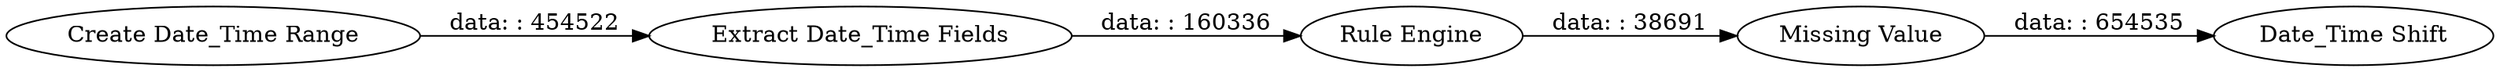 digraph {
	"-3526100902275363343_3" [label="Rule Engine"]
	"-3526100902275363343_4" [label="Missing Value"]
	"-3526100902275363343_2" [label="Extract Date_Time Fields"]
	"-3526100902275363343_1" [label="Create Date_Time Range"]
	"-3526100902275363343_5" [label="Date_Time Shift"]
	"-3526100902275363343_1" -> "-3526100902275363343_2" [label="data: : 454522"]
	"-3526100902275363343_3" -> "-3526100902275363343_4" [label="data: : 38691"]
	"-3526100902275363343_2" -> "-3526100902275363343_3" [label="data: : 160336"]
	"-3526100902275363343_4" -> "-3526100902275363343_5" [label="data: : 654535"]
	rankdir=LR
}
